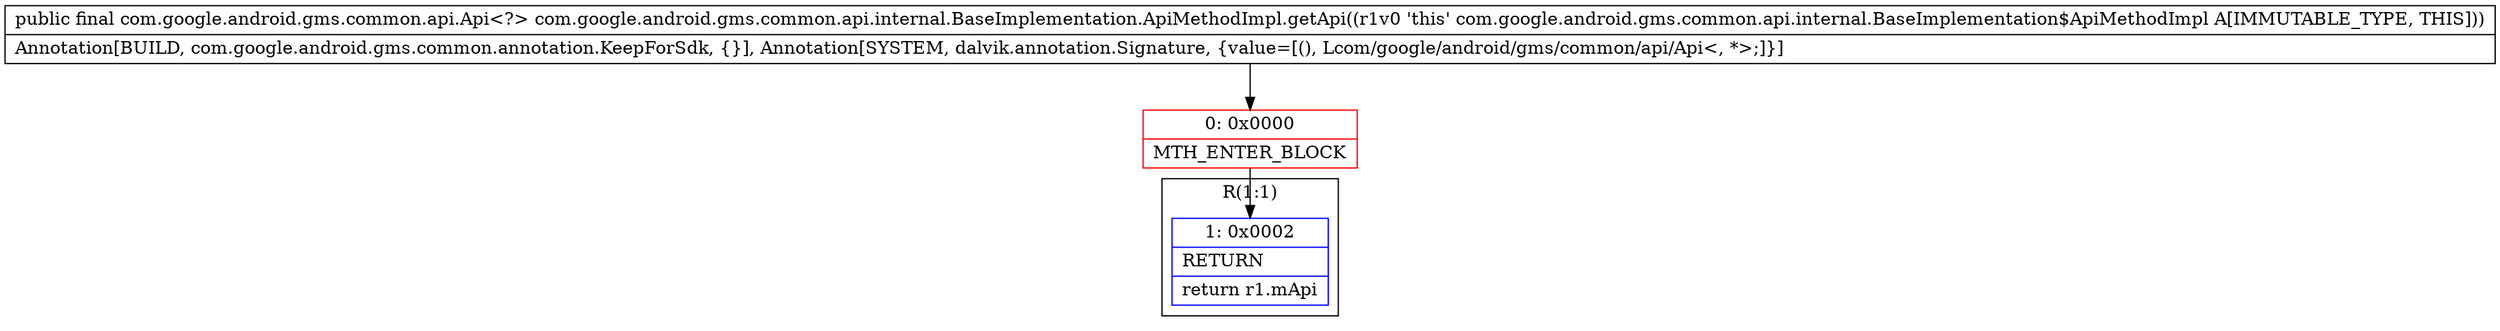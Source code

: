 digraph "CFG forcom.google.android.gms.common.api.internal.BaseImplementation.ApiMethodImpl.getApi()Lcom\/google\/android\/gms\/common\/api\/Api;" {
subgraph cluster_Region_1753378895 {
label = "R(1:1)";
node [shape=record,color=blue];
Node_1 [shape=record,label="{1\:\ 0x0002|RETURN\l|return r1.mApi\l}"];
}
Node_0 [shape=record,color=red,label="{0\:\ 0x0000|MTH_ENTER_BLOCK\l}"];
MethodNode[shape=record,label="{public final com.google.android.gms.common.api.Api\<?\> com.google.android.gms.common.api.internal.BaseImplementation.ApiMethodImpl.getApi((r1v0 'this' com.google.android.gms.common.api.internal.BaseImplementation$ApiMethodImpl A[IMMUTABLE_TYPE, THIS]))  | Annotation[BUILD, com.google.android.gms.common.annotation.KeepForSdk, \{\}], Annotation[SYSTEM, dalvik.annotation.Signature, \{value=[(), Lcom\/google\/android\/gms\/common\/api\/Api\<, *\>;]\}]\l}"];
MethodNode -> Node_0;
Node_0 -> Node_1;
}

